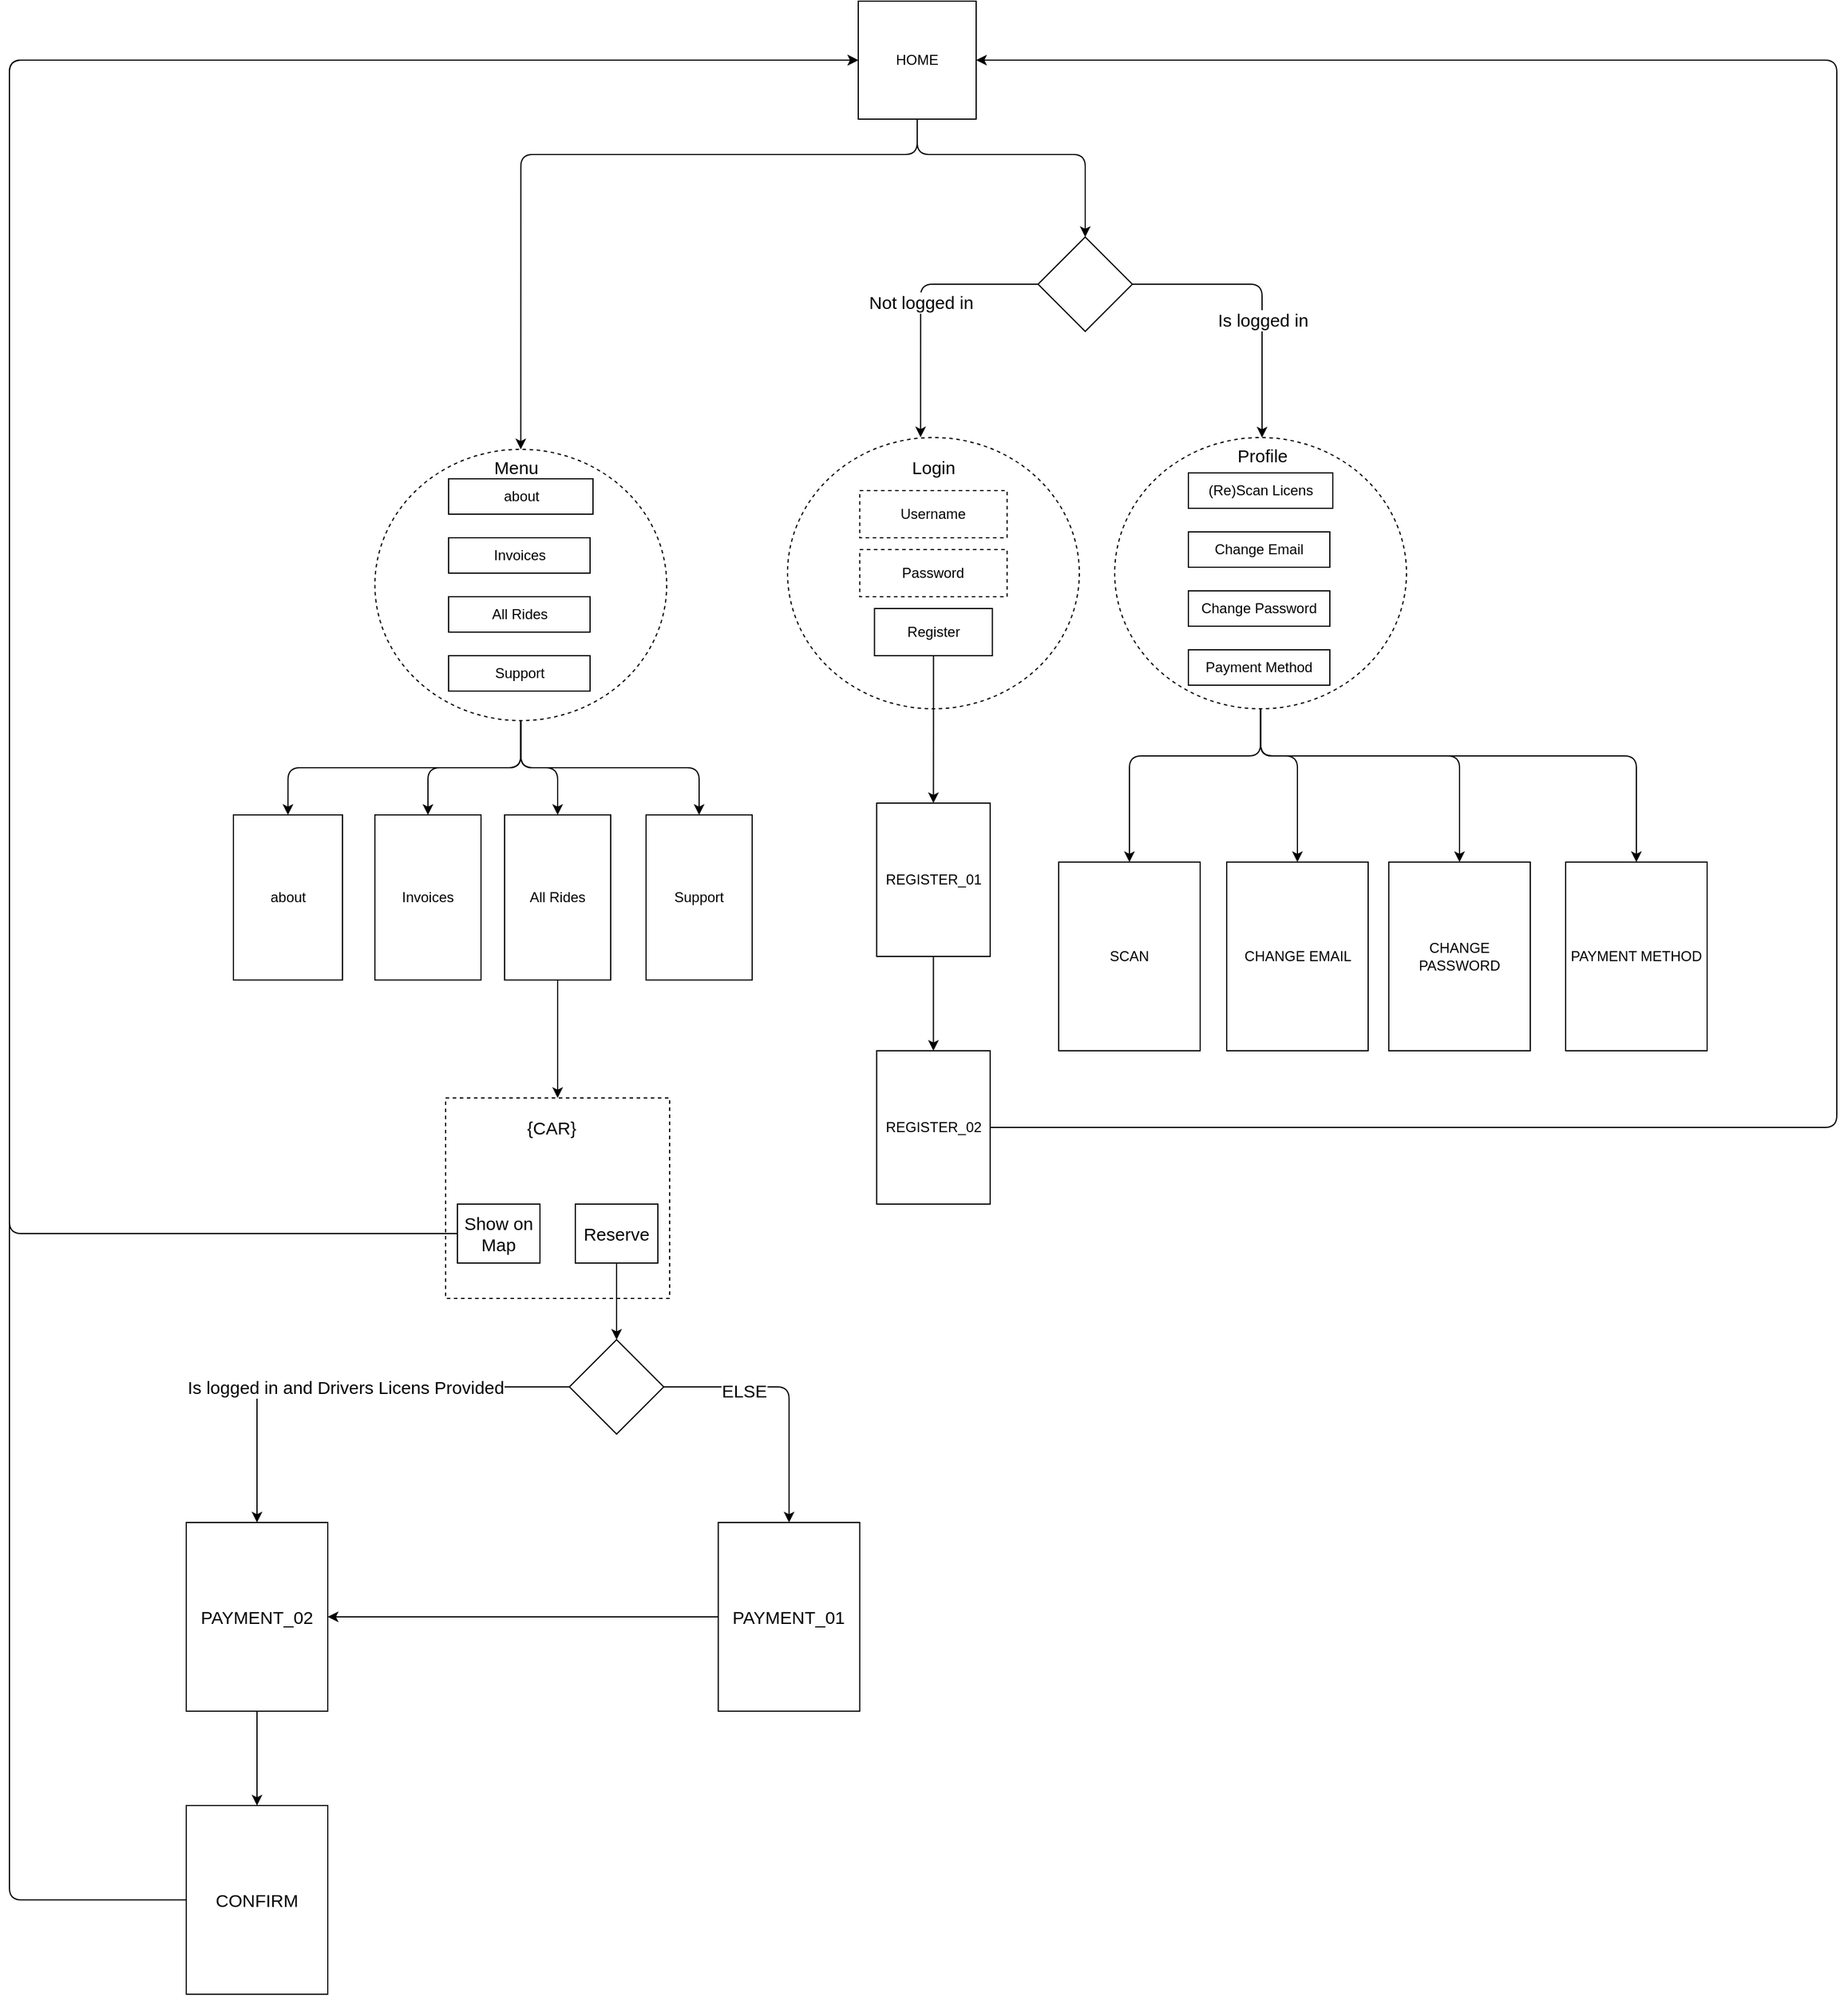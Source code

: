 <mxfile>
    <diagram id="27UhdxJOXIhVjV-da2Bo" name="Page-1">
        <mxGraphModel dx="2011" dy="657" grid="1" gridSize="10" guides="0" tooltips="1" connect="1" arrows="1" fold="1" page="1" pageScale="1" pageWidth="850" pageHeight="1100" math="0" shadow="0">
            <root>
                <mxCell id="0"/>
                <mxCell id="1" parent="0"/>
                <mxCell id="43" value="" style="ellipse;whiteSpace=wrap;html=1;dashed=1;" vertex="1" parent="1">
                    <mxGeometry x="110" y="460" width="247.5" height="230" as="geometry"/>
                </mxCell>
                <mxCell id="26" style="edgeStyle=orthogonalEdgeStyle;html=1;entryX=0.5;entryY=0;entryDx=0;entryDy=0;" edge="1" parent="1" source="2" target="24">
                    <mxGeometry relative="1" as="geometry">
                        <Array as="points">
                            <mxPoint x="220" y="220"/>
                            <mxPoint x="363" y="220"/>
                        </Array>
                    </mxGeometry>
                </mxCell>
                <mxCell id="52" style="edgeStyle=orthogonalEdgeStyle;html=1;entryX=0.5;entryY=0;entryDx=0;entryDy=0;fontSize=15;" edge="1" parent="1" source="2" target="51">
                    <mxGeometry relative="1" as="geometry">
                        <Array as="points">
                            <mxPoint x="220" y="220"/>
                            <mxPoint x="-116" y="220"/>
                        </Array>
                    </mxGeometry>
                </mxCell>
                <mxCell id="2" value="HOME" style="whiteSpace=wrap;html=1;aspect=fixed;" vertex="1" parent="1">
                    <mxGeometry x="170" y="90" width="100" height="100" as="geometry"/>
                </mxCell>
                <mxCell id="19" value="Username" style="rounded=0;whiteSpace=wrap;html=1;dashed=1;" vertex="1" parent="1">
                    <mxGeometry x="171.25" y="505" width="125" height="40" as="geometry"/>
                </mxCell>
                <mxCell id="20" value="Password" style="rounded=0;whiteSpace=wrap;html=1;dashed=1;" vertex="1" parent="1">
                    <mxGeometry x="171.25" y="555" width="125" height="40" as="geometry"/>
                </mxCell>
                <mxCell id="48" value="" style="edgeStyle=orthogonalEdgeStyle;html=1;fontSize=15;" edge="1" parent="1" source="21" target="47">
                    <mxGeometry relative="1" as="geometry"/>
                </mxCell>
                <mxCell id="21" value="Register" style="rounded=0;whiteSpace=wrap;html=1;" vertex="1" parent="1">
                    <mxGeometry x="183.75" y="605" width="100" height="40" as="geometry"/>
                </mxCell>
                <mxCell id="42" value="Is logged in" style="edgeStyle=orthogonalEdgeStyle;html=1;entryX=0.5;entryY=0;entryDx=0;entryDy=0;fontSize=15;" edge="1" parent="1" source="24" target="36">
                    <mxGeometry x="0.167" relative="1" as="geometry">
                        <mxPoint as="offset"/>
                    </mxGeometry>
                </mxCell>
                <mxCell id="44" value="Not logged in" style="edgeStyle=orthogonalEdgeStyle;html=1;entryX=0.456;entryY=-0.001;entryDx=0;entryDy=0;entryPerimeter=0;fontSize=15;" edge="1" parent="1" source="24" target="43">
                    <mxGeometry relative="1" as="geometry">
                        <Array as="points">
                            <mxPoint x="223" y="330"/>
                        </Array>
                    </mxGeometry>
                </mxCell>
                <mxCell id="24" value="" style="rhombus;whiteSpace=wrap;html=1;" vertex="1" parent="1">
                    <mxGeometry x="322.5" y="290" width="80" height="80" as="geometry"/>
                </mxCell>
                <mxCell id="31" value="Login" style="text;html=1;strokeColor=none;fillColor=none;align=center;verticalAlign=middle;whiteSpace=wrap;rounded=0;fontSize=15;" vertex="1" parent="1">
                    <mxGeometry x="203.75" y="470" width="60" height="30" as="geometry"/>
                </mxCell>
                <mxCell id="96" value="" style="edgeStyle=orthogonalEdgeStyle;html=1;fontSize=15;" edge="1" parent="1" source="34" target="95">
                    <mxGeometry relative="1" as="geometry">
                        <Array as="points">
                            <mxPoint x="511" y="730"/>
                            <mxPoint x="400" y="730"/>
                        </Array>
                    </mxGeometry>
                </mxCell>
                <mxCell id="105" style="edgeStyle=orthogonalEdgeStyle;html=1;entryX=0.5;entryY=0;entryDx=0;entryDy=0;fontSize=15;" edge="1" parent="1" source="34" target="101">
                    <mxGeometry relative="1" as="geometry">
                        <Array as="points">
                            <mxPoint x="511" y="730"/>
                            <mxPoint x="543" y="730"/>
                        </Array>
                    </mxGeometry>
                </mxCell>
                <mxCell id="106" style="edgeStyle=orthogonalEdgeStyle;html=1;entryX=0.5;entryY=0;entryDx=0;entryDy=0;fontSize=15;" edge="1" parent="1" source="34" target="102">
                    <mxGeometry relative="1" as="geometry">
                        <Array as="points">
                            <mxPoint x="511" y="730"/>
                            <mxPoint x="680" y="730"/>
                        </Array>
                    </mxGeometry>
                </mxCell>
                <mxCell id="107" style="edgeStyle=orthogonalEdgeStyle;html=1;entryX=0.5;entryY=0;entryDx=0;entryDy=0;fontSize=15;" edge="1" parent="1" source="34" target="103">
                    <mxGeometry relative="1" as="geometry">
                        <Array as="points">
                            <mxPoint x="511" y="730"/>
                            <mxPoint x="830" y="730"/>
                        </Array>
                    </mxGeometry>
                </mxCell>
                <mxCell id="34" value="" style="ellipse;whiteSpace=wrap;html=1;dashed=1;" vertex="1" parent="1">
                    <mxGeometry x="387.5" y="460" width="247.5" height="230" as="geometry"/>
                </mxCell>
                <mxCell id="36" value="Profile" style="text;html=1;strokeColor=none;fillColor=none;align=center;verticalAlign=middle;whiteSpace=wrap;rounded=0;fontSize=15;" vertex="1" parent="1">
                    <mxGeometry x="482.5" y="460" width="60" height="30" as="geometry"/>
                </mxCell>
                <mxCell id="38" value="(Re)Scan Licens" style="rounded=0;whiteSpace=wrap;html=1;" vertex="1" parent="1">
                    <mxGeometry x="450" y="490" width="122.5" height="30" as="geometry"/>
                </mxCell>
                <mxCell id="39" value="Change Email" style="rounded=0;whiteSpace=wrap;html=1;" vertex="1" parent="1">
                    <mxGeometry x="450" y="540" width="120" height="30" as="geometry"/>
                </mxCell>
                <mxCell id="40" value="Change Password" style="rounded=0;whiteSpace=wrap;html=1;" vertex="1" parent="1">
                    <mxGeometry x="450" y="590" width="120" height="30" as="geometry"/>
                </mxCell>
                <mxCell id="41" value="Payment Method" style="rounded=0;whiteSpace=wrap;html=1;" vertex="1" parent="1">
                    <mxGeometry x="450" y="640" width="120" height="30" as="geometry"/>
                </mxCell>
                <mxCell id="50" value="" style="edgeStyle=orthogonalEdgeStyle;html=1;fontSize=15;" edge="1" parent="1" source="47" target="49">
                    <mxGeometry relative="1" as="geometry"/>
                </mxCell>
                <mxCell id="47" value="REGISTER_01" style="whiteSpace=wrap;html=1;rounded=0;" vertex="1" parent="1">
                    <mxGeometry x="185.62" y="770" width="96.25" height="130" as="geometry"/>
                </mxCell>
                <mxCell id="108" style="edgeStyle=orthogonalEdgeStyle;html=1;entryX=1;entryY=0.5;entryDx=0;entryDy=0;fontSize=15;" edge="1" parent="1" source="49" target="2">
                    <mxGeometry relative="1" as="geometry">
                        <Array as="points">
                            <mxPoint x="1000" y="1045"/>
                            <mxPoint x="1000" y="140"/>
                        </Array>
                    </mxGeometry>
                </mxCell>
                <mxCell id="49" value="REGISTER_02" style="whiteSpace=wrap;html=1;rounded=0;" vertex="1" parent="1">
                    <mxGeometry x="185.62" y="980" width="96.25" height="130" as="geometry"/>
                </mxCell>
                <mxCell id="71" style="edgeStyle=orthogonalEdgeStyle;html=1;entryX=0.5;entryY=0;entryDx=0;entryDy=0;fontSize=15;" edge="1" parent="1" source="51" target="57">
                    <mxGeometry relative="1" as="geometry">
                        <Array as="points">
                            <mxPoint x="-116" y="740"/>
                            <mxPoint x="-314" y="740"/>
                        </Array>
                    </mxGeometry>
                </mxCell>
                <mxCell id="73" style="edgeStyle=orthogonalEdgeStyle;html=1;entryX=0.5;entryY=0;entryDx=0;entryDy=0;fontSize=15;" edge="1" parent="1" source="51" target="59">
                    <mxGeometry relative="1" as="geometry"/>
                </mxCell>
                <mxCell id="74" style="edgeStyle=orthogonalEdgeStyle;html=1;fontSize=15;" edge="1" parent="1" source="51" target="64">
                    <mxGeometry relative="1" as="geometry"/>
                </mxCell>
                <mxCell id="75" style="edgeStyle=orthogonalEdgeStyle;html=1;entryX=0.5;entryY=0;entryDx=0;entryDy=0;fontSize=15;" edge="1" parent="1" source="51" target="67">
                    <mxGeometry relative="1" as="geometry"/>
                </mxCell>
                <mxCell id="51" value="" style="ellipse;whiteSpace=wrap;html=1;dashed=1;" vertex="1" parent="1">
                    <mxGeometry x="-240" y="470" width="247.5" height="230" as="geometry"/>
                </mxCell>
                <mxCell id="53" value="about" style="rounded=0;whiteSpace=wrap;html=1;" vertex="1" parent="1">
                    <mxGeometry x="-177.5" y="495" width="122.5" height="30" as="geometry"/>
                </mxCell>
                <mxCell id="54" value="Invoices" style="rounded=0;whiteSpace=wrap;html=1;" vertex="1" parent="1">
                    <mxGeometry x="-177.5" y="545" width="120" height="30" as="geometry"/>
                </mxCell>
                <mxCell id="55" value="All Rides" style="rounded=0;whiteSpace=wrap;html=1;" vertex="1" parent="1">
                    <mxGeometry x="-177.5" y="595" width="120" height="30" as="geometry"/>
                </mxCell>
                <mxCell id="56" value="Support" style="rounded=0;whiteSpace=wrap;html=1;" vertex="1" parent="1">
                    <mxGeometry x="-177.5" y="645" width="120" height="30" as="geometry"/>
                </mxCell>
                <mxCell id="57" value="about" style="rounded=0;whiteSpace=wrap;html=1;" vertex="1" parent="1">
                    <mxGeometry x="-360" y="780" width="92.5" height="140" as="geometry"/>
                </mxCell>
                <mxCell id="59" value="Invoices" style="rounded=0;whiteSpace=wrap;html=1;" vertex="1" parent="1">
                    <mxGeometry x="-240" y="780" width="90" height="140" as="geometry"/>
                </mxCell>
                <mxCell id="78" value="" style="edgeStyle=orthogonalEdgeStyle;html=1;fontSize=15;" edge="1" parent="1" source="64" target="77">
                    <mxGeometry relative="1" as="geometry"/>
                </mxCell>
                <mxCell id="64" value="All Rides" style="rounded=0;whiteSpace=wrap;html=1;" vertex="1" parent="1">
                    <mxGeometry x="-130" y="780" width="90" height="140" as="geometry"/>
                </mxCell>
                <mxCell id="67" value="Support" style="rounded=0;whiteSpace=wrap;html=1;" vertex="1" parent="1">
                    <mxGeometry x="-10" y="780" width="90" height="140" as="geometry"/>
                </mxCell>
                <mxCell id="77" value="" style="rounded=0;whiteSpace=wrap;html=1;dashed=1;" vertex="1" parent="1">
                    <mxGeometry x="-180" y="1020" width="190" height="170" as="geometry"/>
                </mxCell>
                <mxCell id="84" value="" style="edgeStyle=orthogonalEdgeStyle;html=1;fontSize=15;" edge="1" parent="1" source="79" target="83">
                    <mxGeometry relative="1" as="geometry"/>
                </mxCell>
                <mxCell id="79" value="Reserve" style="rounded=0;whiteSpace=wrap;html=1;fontSize=15;" vertex="1" parent="1">
                    <mxGeometry x="-70" y="1110" width="70" height="50" as="geometry"/>
                </mxCell>
                <mxCell id="82" style="edgeStyle=orthogonalEdgeStyle;html=1;entryX=0;entryY=0.5;entryDx=0;entryDy=0;fontSize=15;" edge="1" parent="1" source="80" target="2">
                    <mxGeometry relative="1" as="geometry">
                        <Array as="points">
                            <mxPoint x="-550" y="1135"/>
                            <mxPoint x="-550" y="140"/>
                        </Array>
                    </mxGeometry>
                </mxCell>
                <mxCell id="80" value="Show on Map" style="rounded=0;whiteSpace=wrap;html=1;fontSize=15;" vertex="1" parent="1">
                    <mxGeometry x="-170" y="1110" width="70" height="50" as="geometry"/>
                </mxCell>
                <mxCell id="86" value="Is logged in and Drivers Licens Provided" style="edgeStyle=orthogonalEdgeStyle;html=1;fontSize=15;" edge="1" parent="1" source="83" target="85">
                    <mxGeometry relative="1" as="geometry"/>
                </mxCell>
                <mxCell id="88" value="" style="edgeStyle=orthogonalEdgeStyle;html=1;fontSize=15;" edge="1" parent="1" source="83" target="87">
                    <mxGeometry relative="1" as="geometry"/>
                </mxCell>
                <mxCell id="89" value="ELSE" style="edgeLabel;html=1;align=center;verticalAlign=middle;resizable=0;points=[];fontSize=15;" vertex="1" connectable="0" parent="88">
                    <mxGeometry x="-0.397" y="-3" relative="1" as="geometry">
                        <mxPoint x="1" as="offset"/>
                    </mxGeometry>
                </mxCell>
                <mxCell id="83" value="" style="rhombus;whiteSpace=wrap;html=1;fontSize=15;rounded=0;" vertex="1" parent="1">
                    <mxGeometry x="-75" y="1225" width="80" height="80" as="geometry"/>
                </mxCell>
                <mxCell id="92" value="" style="edgeStyle=orthogonalEdgeStyle;html=1;fontSize=15;" edge="1" parent="1" source="85" target="91">
                    <mxGeometry relative="1" as="geometry"/>
                </mxCell>
                <mxCell id="85" value="PAYMENT_02" style="whiteSpace=wrap;html=1;fontSize=15;rounded=0;" vertex="1" parent="1">
                    <mxGeometry x="-400" y="1380" width="120" height="160" as="geometry"/>
                </mxCell>
                <mxCell id="90" style="edgeStyle=orthogonalEdgeStyle;html=1;entryX=1;entryY=0.5;entryDx=0;entryDy=0;fontSize=15;" edge="1" parent="1" source="87" target="85">
                    <mxGeometry relative="1" as="geometry"/>
                </mxCell>
                <mxCell id="87" value="PAYMENT_01" style="whiteSpace=wrap;html=1;fontSize=15;rounded=0;" vertex="1" parent="1">
                    <mxGeometry x="51.25" y="1380" width="120" height="160" as="geometry"/>
                </mxCell>
                <mxCell id="109" style="edgeStyle=orthogonalEdgeStyle;html=1;entryX=0;entryY=0.5;entryDx=0;entryDy=0;fontSize=15;" edge="1" parent="1" source="91" target="2">
                    <mxGeometry relative="1" as="geometry">
                        <Array as="points">
                            <mxPoint x="-550" y="1700"/>
                            <mxPoint x="-550" y="140"/>
                        </Array>
                    </mxGeometry>
                </mxCell>
                <mxCell id="91" value="CONFIRM" style="whiteSpace=wrap;html=1;fontSize=15;rounded=0;" vertex="1" parent="1">
                    <mxGeometry x="-400" y="1620" width="120" height="160" as="geometry"/>
                </mxCell>
                <mxCell id="95" value="SCAN" style="whiteSpace=wrap;html=1;" vertex="1" parent="1">
                    <mxGeometry x="340" y="820" width="120" height="160" as="geometry"/>
                </mxCell>
                <mxCell id="101" value="CHANGE EMAIL" style="whiteSpace=wrap;html=1;" vertex="1" parent="1">
                    <mxGeometry x="482.5" y="820" width="120" height="160" as="geometry"/>
                </mxCell>
                <mxCell id="102" value="CHANGE PASSWORD" style="whiteSpace=wrap;html=1;" vertex="1" parent="1">
                    <mxGeometry x="620" y="820" width="120" height="160" as="geometry"/>
                </mxCell>
                <mxCell id="103" value="PAYMENT METHOD" style="whiteSpace=wrap;html=1;" vertex="1" parent="1">
                    <mxGeometry x="770" y="820" width="120" height="160" as="geometry"/>
                </mxCell>
                <mxCell id="110" value="Menu" style="text;html=1;strokeColor=none;fillColor=none;align=center;verticalAlign=middle;whiteSpace=wrap;rounded=0;fontSize=15;" vertex="1" parent="1">
                    <mxGeometry x="-150" y="470" width="60" height="30" as="geometry"/>
                </mxCell>
                <mxCell id="111" value="{CAR}" style="text;html=1;strokeColor=none;fillColor=none;align=center;verticalAlign=middle;whiteSpace=wrap;rounded=0;fontSize=15;" vertex="1" parent="1">
                    <mxGeometry x="-120" y="1030" width="60" height="30" as="geometry"/>
                </mxCell>
            </root>
        </mxGraphModel>
    </diagram>
</mxfile>